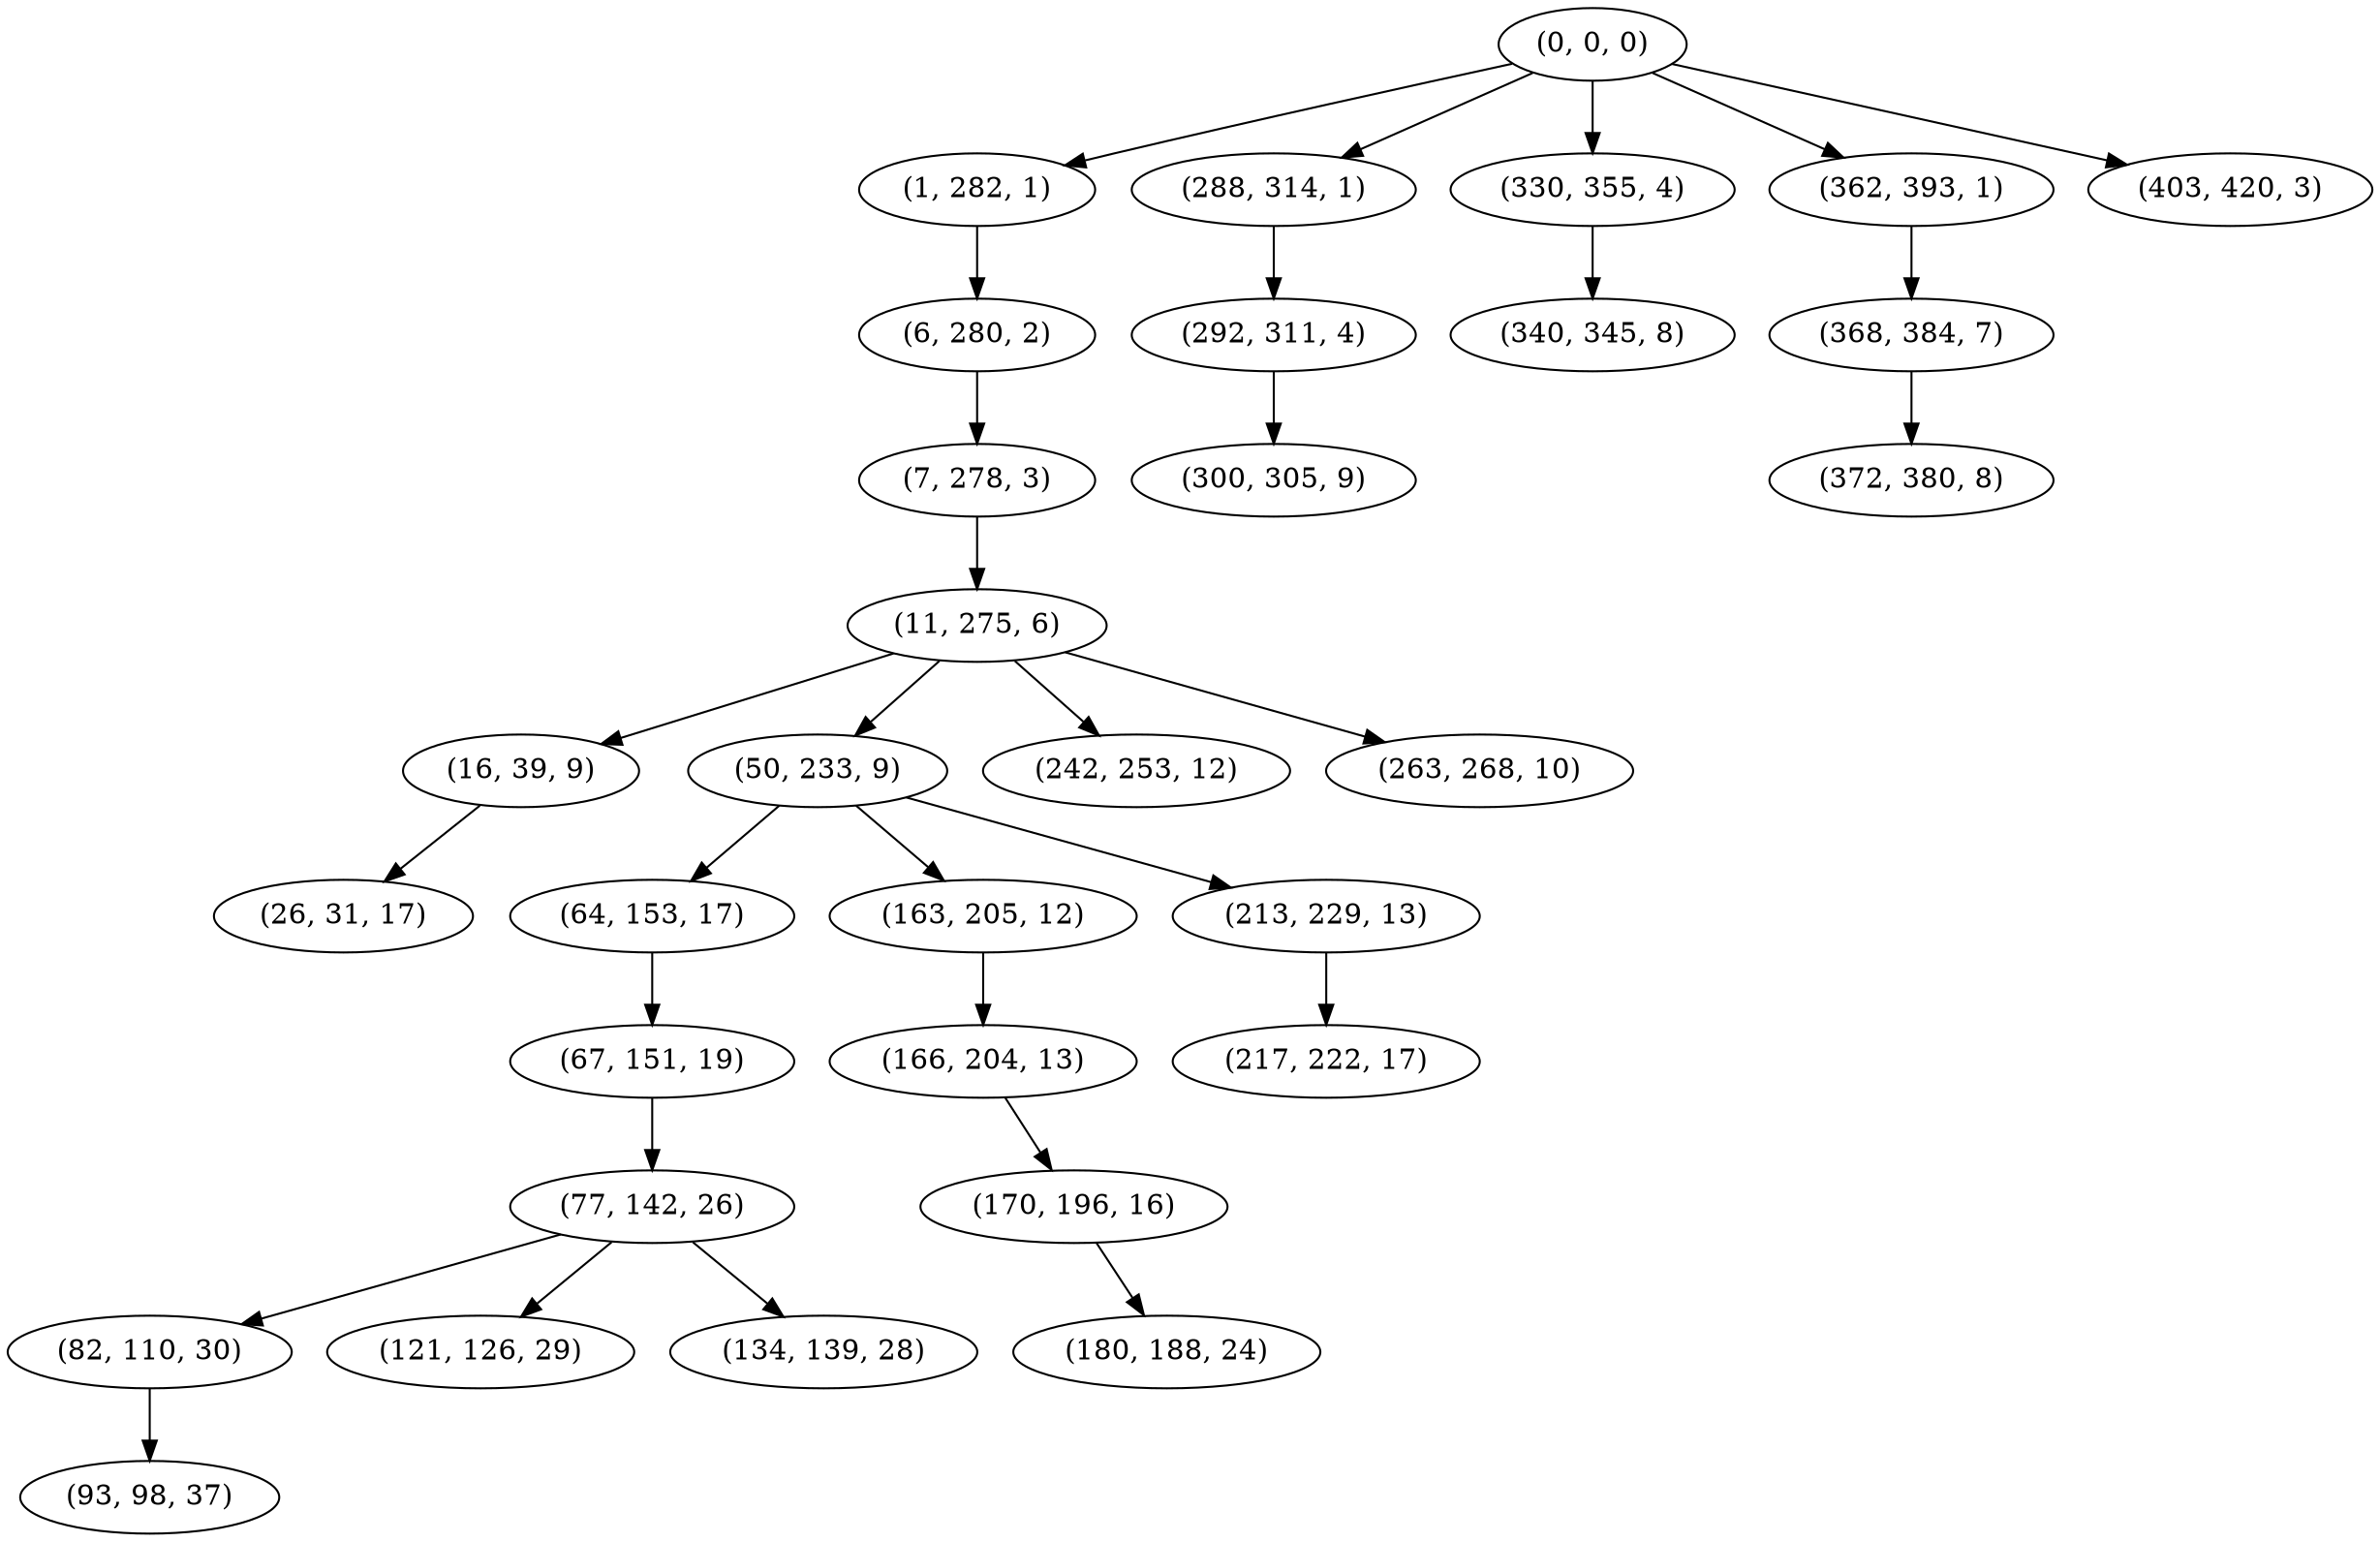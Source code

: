 digraph tree {
    "(0, 0, 0)";
    "(1, 282, 1)";
    "(6, 280, 2)";
    "(7, 278, 3)";
    "(11, 275, 6)";
    "(16, 39, 9)";
    "(26, 31, 17)";
    "(50, 233, 9)";
    "(64, 153, 17)";
    "(67, 151, 19)";
    "(77, 142, 26)";
    "(82, 110, 30)";
    "(93, 98, 37)";
    "(121, 126, 29)";
    "(134, 139, 28)";
    "(163, 205, 12)";
    "(166, 204, 13)";
    "(170, 196, 16)";
    "(180, 188, 24)";
    "(213, 229, 13)";
    "(217, 222, 17)";
    "(242, 253, 12)";
    "(263, 268, 10)";
    "(288, 314, 1)";
    "(292, 311, 4)";
    "(300, 305, 9)";
    "(330, 355, 4)";
    "(340, 345, 8)";
    "(362, 393, 1)";
    "(368, 384, 7)";
    "(372, 380, 8)";
    "(403, 420, 3)";
    "(0, 0, 0)" -> "(1, 282, 1)";
    "(0, 0, 0)" -> "(288, 314, 1)";
    "(0, 0, 0)" -> "(330, 355, 4)";
    "(0, 0, 0)" -> "(362, 393, 1)";
    "(0, 0, 0)" -> "(403, 420, 3)";
    "(1, 282, 1)" -> "(6, 280, 2)";
    "(6, 280, 2)" -> "(7, 278, 3)";
    "(7, 278, 3)" -> "(11, 275, 6)";
    "(11, 275, 6)" -> "(16, 39, 9)";
    "(11, 275, 6)" -> "(50, 233, 9)";
    "(11, 275, 6)" -> "(242, 253, 12)";
    "(11, 275, 6)" -> "(263, 268, 10)";
    "(16, 39, 9)" -> "(26, 31, 17)";
    "(50, 233, 9)" -> "(64, 153, 17)";
    "(50, 233, 9)" -> "(163, 205, 12)";
    "(50, 233, 9)" -> "(213, 229, 13)";
    "(64, 153, 17)" -> "(67, 151, 19)";
    "(67, 151, 19)" -> "(77, 142, 26)";
    "(77, 142, 26)" -> "(82, 110, 30)";
    "(77, 142, 26)" -> "(121, 126, 29)";
    "(77, 142, 26)" -> "(134, 139, 28)";
    "(82, 110, 30)" -> "(93, 98, 37)";
    "(163, 205, 12)" -> "(166, 204, 13)";
    "(166, 204, 13)" -> "(170, 196, 16)";
    "(170, 196, 16)" -> "(180, 188, 24)";
    "(213, 229, 13)" -> "(217, 222, 17)";
    "(288, 314, 1)" -> "(292, 311, 4)";
    "(292, 311, 4)" -> "(300, 305, 9)";
    "(330, 355, 4)" -> "(340, 345, 8)";
    "(362, 393, 1)" -> "(368, 384, 7)";
    "(368, 384, 7)" -> "(372, 380, 8)";
}
